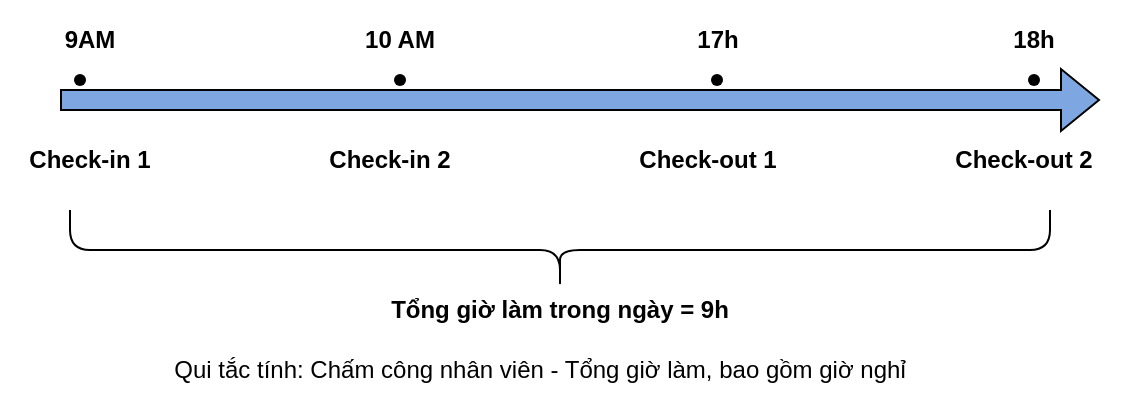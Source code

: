 <mxfile version="22.0.4" type="github">
  <diagram name="Page-1" id="AaqHI3mG7Buvo-mN-X7N">
    <mxGraphModel dx="957" dy="696" grid="1" gridSize="10" guides="1" tooltips="1" connect="1" arrows="1" fold="1" page="1" pageScale="1" pageWidth="1169" pageHeight="827" math="0" shadow="0">
      <root>
        <mxCell id="0" />
        <mxCell id="1" parent="0" />
        <mxCell id="SQl9ImDsPVxVNDsRbixk-3" value="" style="shape=flexArrow;endArrow=classic;html=1;rounded=0;fillColor=#7EA6E0;" edge="1" parent="1">
          <mxGeometry width="50" height="50" relative="1" as="geometry">
            <mxPoint x="110" y="70" as="sourcePoint" />
            <mxPoint x="630" y="70" as="targetPoint" />
          </mxGeometry>
        </mxCell>
        <mxCell id="SQl9ImDsPVxVNDsRbixk-4" value="Check-in 1" style="text;html=1;strokeColor=none;fillColor=none;align=center;verticalAlign=middle;whiteSpace=wrap;rounded=0;fontStyle=1" vertex="1" parent="1">
          <mxGeometry x="80" y="80" width="90" height="40" as="geometry" />
        </mxCell>
        <mxCell id="SQl9ImDsPVxVNDsRbixk-5" value="9AM" style="text;html=1;strokeColor=none;fillColor=none;align=center;verticalAlign=middle;whiteSpace=wrap;rounded=0;fontStyle=1" vertex="1" parent="1">
          <mxGeometry x="80" y="20" width="90" height="40" as="geometry" />
        </mxCell>
        <mxCell id="SQl9ImDsPVxVNDsRbixk-6" value="Check-in 2" style="text;html=1;strokeColor=none;fillColor=none;align=center;verticalAlign=middle;whiteSpace=wrap;rounded=0;fontStyle=1" vertex="1" parent="1">
          <mxGeometry x="230" y="80" width="90" height="40" as="geometry" />
        </mxCell>
        <mxCell id="SQl9ImDsPVxVNDsRbixk-7" value="10 AM" style="text;html=1;strokeColor=none;fillColor=none;align=center;verticalAlign=middle;whiteSpace=wrap;rounded=0;fontStyle=1" vertex="1" parent="1">
          <mxGeometry x="235" y="20" width="90" height="40" as="geometry" />
        </mxCell>
        <mxCell id="SQl9ImDsPVxVNDsRbixk-8" value="Check-out 1" style="text;html=1;strokeColor=none;fillColor=none;align=center;verticalAlign=middle;whiteSpace=wrap;rounded=0;fontStyle=1" vertex="1" parent="1">
          <mxGeometry x="388.5" y="80" width="90" height="40" as="geometry" />
        </mxCell>
        <mxCell id="SQl9ImDsPVxVNDsRbixk-9" value="17h" style="text;html=1;strokeColor=none;fillColor=none;align=center;verticalAlign=middle;whiteSpace=wrap;rounded=0;fontStyle=1" vertex="1" parent="1">
          <mxGeometry x="393.5" y="20" width="90" height="40" as="geometry" />
        </mxCell>
        <mxCell id="SQl9ImDsPVxVNDsRbixk-10" value="Check-out 2" style="text;html=1;strokeColor=none;fillColor=none;align=center;verticalAlign=middle;whiteSpace=wrap;rounded=0;fontStyle=1" vertex="1" parent="1">
          <mxGeometry x="547" y="80" width="90" height="40" as="geometry" />
        </mxCell>
        <mxCell id="SQl9ImDsPVxVNDsRbixk-11" value="18h" style="text;html=1;strokeColor=none;fillColor=none;align=center;verticalAlign=middle;whiteSpace=wrap;rounded=0;fontStyle=1" vertex="1" parent="1">
          <mxGeometry x="552" y="20" width="90" height="40" as="geometry" />
        </mxCell>
        <mxCell id="SQl9ImDsPVxVNDsRbixk-12" value="" style="shape=waypoint;sketch=0;fillStyle=solid;size=6;pointerEvents=1;points=[];fillColor=none;resizable=0;rotatable=0;perimeter=centerPerimeter;snapToPoint=1;" vertex="1" parent="1">
          <mxGeometry x="110" y="50" width="20" height="20" as="geometry" />
        </mxCell>
        <mxCell id="SQl9ImDsPVxVNDsRbixk-13" value="" style="shape=waypoint;sketch=0;fillStyle=solid;size=6;pointerEvents=1;points=[];fillColor=none;resizable=0;rotatable=0;perimeter=centerPerimeter;snapToPoint=1;" vertex="1" parent="1">
          <mxGeometry x="270" y="50" width="20" height="20" as="geometry" />
        </mxCell>
        <mxCell id="SQl9ImDsPVxVNDsRbixk-14" value="" style="shape=waypoint;sketch=0;fillStyle=solid;size=6;pointerEvents=1;points=[];fillColor=none;resizable=0;rotatable=0;perimeter=centerPerimeter;snapToPoint=1;" vertex="1" parent="1">
          <mxGeometry x="428.5" y="50" width="20" height="20" as="geometry" />
        </mxCell>
        <mxCell id="SQl9ImDsPVxVNDsRbixk-15" value="" style="shape=waypoint;sketch=0;fillStyle=solid;size=6;pointerEvents=1;points=[];fillColor=none;resizable=0;rotatable=0;perimeter=centerPerimeter;snapToPoint=1;" vertex="1" parent="1">
          <mxGeometry x="587" y="50" width="20" height="20" as="geometry" />
        </mxCell>
        <mxCell id="SQl9ImDsPVxVNDsRbixk-16" value="" style="shape=curlyBracket;whiteSpace=wrap;html=1;rounded=1;labelPosition=left;verticalLabelPosition=middle;align=right;verticalAlign=middle;rotation=-90;" vertex="1" parent="1">
          <mxGeometry x="340" y="-100" width="40" height="490" as="geometry" />
        </mxCell>
        <mxCell id="SQl9ImDsPVxVNDsRbixk-17" value="&lt;div style=&quot;&quot; data-editor-content=&quot;{&amp;quot;blocks&amp;quot;:[{&amp;quot;key&amp;quot;:&amp;quot;euup2&amp;quot;,&amp;quot;text&amp;quot;:&amp;quot;Tổng giờ làm trong ngày&amp;quot;,&amp;quot;type&amp;quot;:&amp;quot;unstyled&amp;quot;,&amp;quot;depth&amp;quot;:0,&amp;quot;inlineStyleRanges&amp;quot;:[{&amp;quot;offset&amp;quot;:0,&amp;quot;length&amp;quot;:23,&amp;quot;style&amp;quot;:&amp;quot;BOLD&amp;quot;}],&amp;quot;entityRanges&amp;quot;:[],&amp;quot;data&amp;quot;:{}}],&amp;quot;entityMap&amp;quot;:{}}&quot;&gt;Tổng giờ làm trong ngày = 9h&lt;/div&gt;" style="text;html=1;strokeColor=none;fillColor=none;align=center;verticalAlign=middle;whiteSpace=wrap;rounded=0;fontStyle=1" vertex="1" parent="1">
          <mxGeometry x="220" y="160" width="280" height="30" as="geometry" />
        </mxCell>
        <mxCell id="SQl9ImDsPVxVNDsRbixk-18" value="Qui tắc tính: Chấm công nhân viên - Tổng giờ làm, bao gồm giờ nghỉ" style="text;html=1;strokeColor=none;fillColor=none;align=center;verticalAlign=middle;whiteSpace=wrap;rounded=0;" vertex="1" parent="1">
          <mxGeometry x="110" y="190" width="480" height="30" as="geometry" />
        </mxCell>
      </root>
    </mxGraphModel>
  </diagram>
</mxfile>
